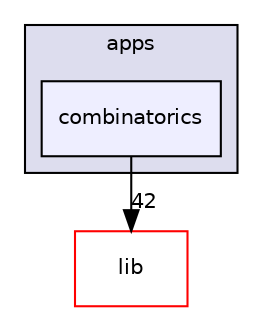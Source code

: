 digraph "src/apps/combinatorics" {
  compound=true
  node [ fontsize="10", fontname="Helvetica"];
  edge [ labelfontsize="10", labelfontname="Helvetica"];
  subgraph clusterdir_53adf0b982dc8545998aae3f283a5a58 {
    graph [ bgcolor="#ddddee", pencolor="black", label="apps" fontname="Helvetica", fontsize="10", URL="dir_53adf0b982dc8545998aae3f283a5a58.html"]
  dir_abf5f44f071f45d28d574f40c56f3a84 [shape=box, label="combinatorics", style="filled", fillcolor="#eeeeff", pencolor="black", URL="dir_abf5f44f071f45d28d574f40c56f3a84.html"];
  }
  dir_c85d3e3c5052e9ad9ce18c6863244a25 [shape=box label="lib" fillcolor="white" style="filled" color="red" URL="dir_c85d3e3c5052e9ad9ce18c6863244a25.html"];
  dir_abf5f44f071f45d28d574f40c56f3a84->dir_c85d3e3c5052e9ad9ce18c6863244a25 [headlabel="42", labeldistance=1.5 headhref="dir_000005_000006.html"];
}
